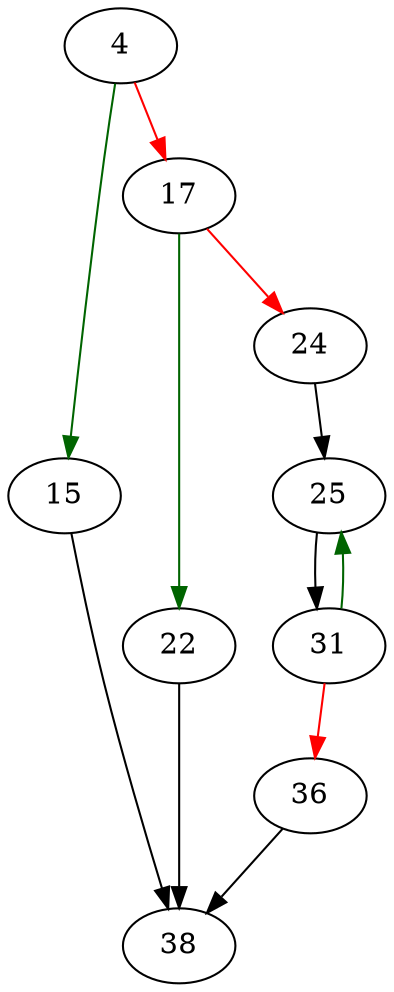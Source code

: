 strict digraph "unused_string" {
	// Node definitions.
	4 [entry=true];
	15;
	17;
	38;
	22;
	24;
	25;
	31;
	36;

	// Edge definitions.
	4 -> 15 [
		color=darkgreen
		cond=true
	];
	4 -> 17 [
		color=red
		cond=false
	];
	15 -> 38;
	17 -> 22 [
		color=darkgreen
		cond=true
	];
	17 -> 24 [
		color=red
		cond=false
	];
	22 -> 38;
	24 -> 25;
	25 -> 31;
	31 -> 25 [
		color=darkgreen
		cond=true
	];
	31 -> 36 [
		color=red
		cond=false
	];
	36 -> 38;
}